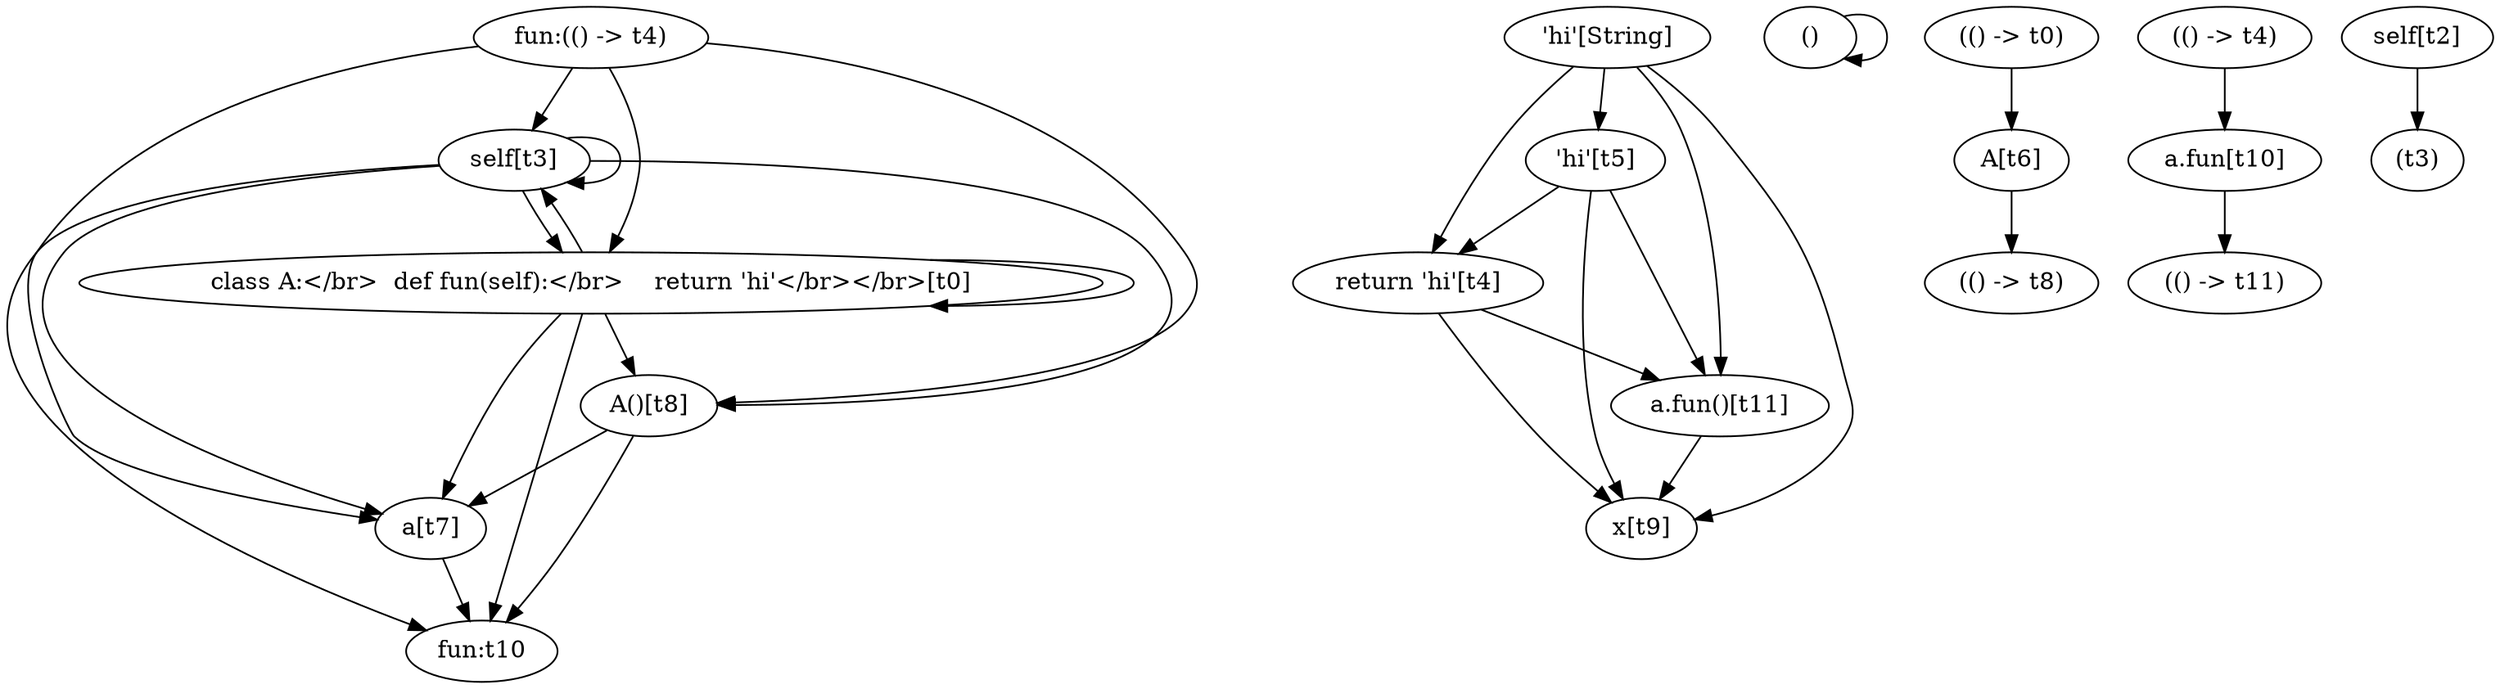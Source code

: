 digraph g {
  "self[t3]" -> "self[t3]";
  "'hi'[t5]" -> "return 'hi'[t4]";
  "a.fun()[t11]" -> "x[t9]";
  "class A:</br>  def fun(self):</br>    return 'hi'</br></br>[t0]" -> "self[t3]";
  "self[t3]" -> "a[t7]";
  "()" -> "()";
  "class A:</br>  def fun(self):</br>    return 'hi'</br></br>[t0]" -> "a[t7]";
  "class A:</br>  def fun(self):</br>    return 'hi'</br></br>[t0]" -> "A()[t8]";
  "self[t3]" -> "A()[t8]";
  "'hi'[t5]" -> "x[t9]";
  "return 'hi'[t4]" -> "x[t9]";
  "'hi'[t5]" -> "a.fun()[t11]";
  "A()[t8]" -> "a[t7]";
  "self[t3]" -> "class A:</br>  def fun(self):</br>    return 'hi'</br></br>[t0]";
  "'hi'[String]" -> "a.fun()[t11]";
  "class A:</br>  def fun(self):</br>    return 'hi'</br></br>[t0]" -> "class A:</br>  def fun(self):</br>    return 'hi'</br></br>[t0]";
  "'hi'[String]" -> "'hi'[t5]";
  "'hi'[String]" -> "return 'hi'[t4]";
  "A[t6]" -> "(() -> t8)";
  "a.fun[t10]" -> "(() -> t11)";
  "self[t2]" -> "(t3)";
  "'hi'[String]" -> "x[t9]";
  "(() -> t0)" -> "A[t6]";
  "fun:(() -> t4)" -> "a[t7]";
  "fun:(() -> t4)" -> "class A:</br>  def fun(self):</br>    return 'hi'</br></br>[t0]";
  "fun:(() -> t4)" -> "self[t3]";
  "return 'hi'[t4]" -> "a.fun()[t11]";
  "fun:(() -> t4)" -> "A()[t8]";
  "(() -> t4)" -> "a.fun[t10]";
  "self[t3]" -> "fun:t10";
  "class A:</br>  def fun(self):</br>    return 'hi'</br></br>[t0]" -> "fun:t10";
  "a[t7]" -> "fun:t10";
  "A()[t8]" -> "fun:t10";
}